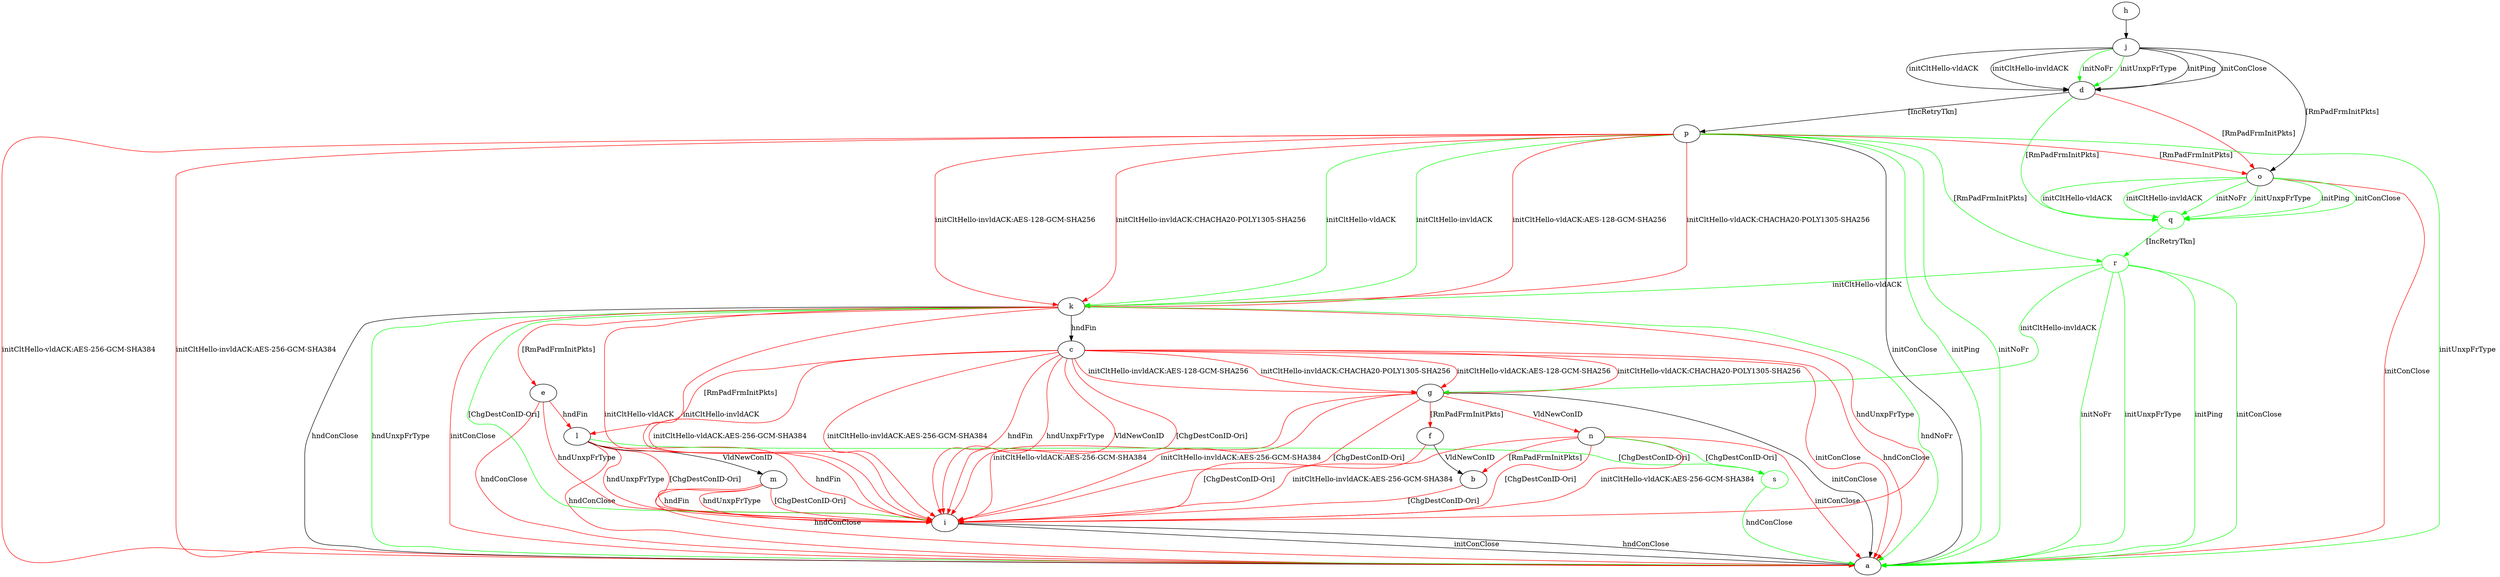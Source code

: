 digraph "" {
	b -> i	[key=0,
		color=red,
		label="[ChgDestConID-Ori] "];
	c -> a	[key=0,
		color=red,
		label="initConClose "];
	c -> a	[key=1,
		color=red,
		label="hndConClose "];
	c -> g	[key=0,
		color=red,
		label="initCltHello-vldACK:AES-128-GCM-SHA256 "];
	c -> g	[key=1,
		color=red,
		label="initCltHello-vldACK:CHACHA20-POLY1305-SHA256 "];
	c -> g	[key=2,
		color=red,
		label="initCltHello-invldACK:AES-128-GCM-SHA256 "];
	c -> g	[key=3,
		color=red,
		label="initCltHello-invldACK:CHACHA20-POLY1305-SHA256 "];
	c -> i	[key=0,
		color=red,
		label="initCltHello-vldACK:AES-256-GCM-SHA384 "];
	c -> i	[key=1,
		color=red,
		label="initCltHello-invldACK:AES-256-GCM-SHA384 "];
	c -> i	[key=2,
		color=red,
		label="hndFin "];
	c -> i	[key=3,
		color=red,
		label="hndUnxpFrType "];
	c -> i	[key=4,
		color=red,
		label="VldNewConID "];
	c -> i	[key=5,
		color=red,
		label="[ChgDestConID-Ori] "];
	c -> l	[key=0,
		color=red,
		label="[RmPadFrmInitPkts] "];
	d -> o	[key=0,
		color=red,
		label="[RmPadFrmInitPkts] "];
	d -> p	[key=0,
		label="[IncRetryTkn] "];
	q	[color=green];
	d -> q	[key=0,
		color=green,
		label="[RmPadFrmInitPkts] "];
	e -> a	[key=0,
		color=red,
		label="hndConClose "];
	e -> i	[key=0,
		color=red,
		label="hndUnxpFrType "];
	e -> l	[key=0,
		color=red,
		label="hndFin "];
	f -> b	[key=0,
		label="VldNewConID "];
	f -> i	[key=0,
		color=red,
		label="[ChgDestConID-Ori] "];
	g -> a	[key=0,
		label="initConClose "];
	g -> f	[key=0,
		color=red,
		label="[RmPadFrmInitPkts] "];
	g -> i	[key=0,
		color=red,
		label="initCltHello-vldACK:AES-256-GCM-SHA384 "];
	g -> i	[key=1,
		color=red,
		label="initCltHello-invldACK:AES-256-GCM-SHA384 "];
	g -> i	[key=2,
		color=red,
		label="[ChgDestConID-Ori] "];
	g -> n	[key=0,
		color=red,
		label="VldNewConID "];
	h -> j	[key=0];
	i -> a	[key=0,
		label="initConClose "];
	i -> a	[key=1,
		label="hndConClose "];
	j -> d	[key=0,
		label="initPing "];
	j -> d	[key=1,
		label="initConClose "];
	j -> d	[key=2,
		label="initCltHello-vldACK "];
	j -> d	[key=3,
		label="initCltHello-invldACK "];
	j -> d	[key=4,
		color=green,
		label="initNoFr "];
	j -> d	[key=5,
		color=green,
		label="initUnxpFrType "];
	j -> o	[key=0,
		label="[RmPadFrmInitPkts] "];
	k -> a	[key=0,
		label="hndConClose "];
	k -> a	[key=1,
		color=green,
		label="hndNoFr "];
	k -> a	[key=2,
		color=green,
		label="hndUnxpFrType "];
	k -> a	[key=3,
		color=red,
		label="initConClose "];
	k -> c	[key=0,
		label="hndFin "];
	k -> e	[key=0,
		color=red,
		label="[RmPadFrmInitPkts] "];
	k -> i	[key=0,
		color=green,
		label="[ChgDestConID-Ori] "];
	k -> i	[key=1,
		color=red,
		label="initCltHello-vldACK "];
	k -> i	[key=2,
		color=red,
		label="initCltHello-invldACK "];
	k -> i	[key=3,
		color=red,
		label="hndUnxpFrType "];
	l -> a	[key=0,
		color=red,
		label="hndConClose "];
	l -> i	[key=0,
		color=red,
		label="hndFin "];
	l -> i	[key=1,
		color=red,
		label="hndUnxpFrType "];
	l -> i	[key=2,
		color=red,
		label="[ChgDestConID-Ori] "];
	l -> m	[key=0,
		label="VldNewConID "];
	s	[color=green];
	l -> s	[key=0,
		color=green,
		label="[ChgDestConID-Ori] "];
	m -> a	[key=0,
		color=red,
		label="hndConClose "];
	m -> i	[key=0,
		color=red,
		label="hndFin "];
	m -> i	[key=1,
		color=red,
		label="hndUnxpFrType "];
	m -> i	[key=2,
		color=red,
		label="[ChgDestConID-Ori] "];
	n -> a	[key=0,
		color=red,
		label="initConClose "];
	n -> b	[key=0,
		color=red,
		label="[RmPadFrmInitPkts] "];
	n -> i	[key=0,
		color=red,
		label="initCltHello-vldACK:AES-256-GCM-SHA384 "];
	n -> i	[key=1,
		color=red,
		label="initCltHello-invldACK:AES-256-GCM-SHA384 "];
	n -> i	[key=2,
		color=red,
		label="[ChgDestConID-Ori] "];
	n -> s	[key=0,
		color=green,
		label="[ChgDestConID-Ori] "];
	o -> a	[key=0,
		color=red,
		label="initConClose "];
	o -> q	[key=0,
		color=green,
		label="initPing "];
	o -> q	[key=1,
		color=green,
		label="initConClose "];
	o -> q	[key=2,
		color=green,
		label="initCltHello-vldACK "];
	o -> q	[key=3,
		color=green,
		label="initCltHello-invldACK "];
	o -> q	[key=4,
		color=green,
		label="initNoFr "];
	o -> q	[key=5,
		color=green,
		label="initUnxpFrType "];
	p -> a	[key=0,
		label="initConClose "];
	p -> a	[key=1,
		color=green,
		label="initPing "];
	p -> a	[key=2,
		color=green,
		label="initNoFr "];
	p -> a	[key=3,
		color=green,
		label="initUnxpFrType "];
	p -> a	[key=4,
		color=red,
		label="initCltHello-vldACK:AES-256-GCM-SHA384 "];
	p -> a	[key=5,
		color=red,
		label="initCltHello-invldACK:AES-256-GCM-SHA384 "];
	p -> k	[key=0,
		color=green,
		label="initCltHello-vldACK "];
	p -> k	[key=1,
		color=green,
		label="initCltHello-invldACK "];
	p -> k	[key=2,
		color=red,
		label="initCltHello-vldACK:AES-128-GCM-SHA256 "];
	p -> k	[key=3,
		color=red,
		label="initCltHello-vldACK:CHACHA20-POLY1305-SHA256 "];
	p -> k	[key=4,
		color=red,
		label="initCltHello-invldACK:AES-128-GCM-SHA256 "];
	p -> k	[key=5,
		color=red,
		label="initCltHello-invldACK:CHACHA20-POLY1305-SHA256 "];
	p -> o	[key=0,
		color=red,
		label="[RmPadFrmInitPkts] "];
	r	[color=green];
	p -> r	[key=0,
		color=green,
		label="[RmPadFrmInitPkts] "];
	q -> r	[key=0,
		color=green,
		label="[IncRetryTkn] "];
	r -> a	[key=0,
		color=green,
		label="initPing "];
	r -> a	[key=1,
		color=green,
		label="initConClose "];
	r -> a	[key=2,
		color=green,
		label="initNoFr "];
	r -> a	[key=3,
		color=green,
		label="initUnxpFrType "];
	r -> g	[key=0,
		color=green,
		label="initCltHello-invldACK "];
	r -> k	[key=0,
		color=green,
		label="initCltHello-vldACK "];
	s -> a	[key=0,
		color=green,
		label="hndConClose "];
}
